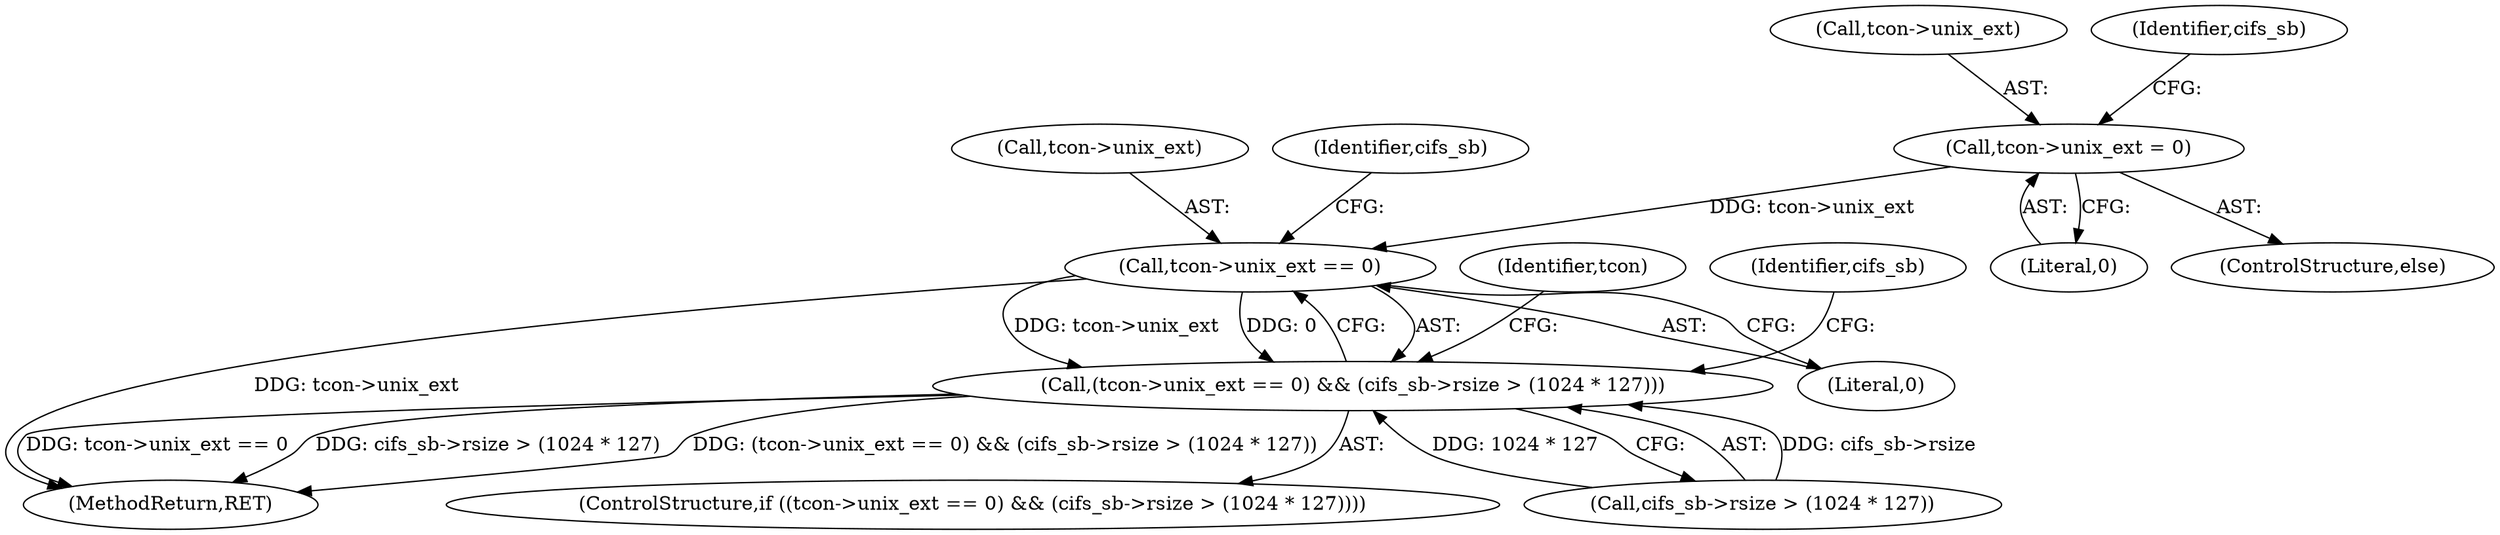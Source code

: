 digraph "0_linux_70945643722ffeac779d2529a348f99567fa5c33@pointer" {
"1000381" [label="(Call,tcon->unix_ext = 0)"];
"1000402" [label="(Call,tcon->unix_ext == 0)"];
"1000401" [label="(Call,(tcon->unix_ext == 0) && (cifs_sb->rsize > (1024 * 127)))"];
"1000400" [label="(ControlStructure,if ((tcon->unix_ext == 0) && (cifs_sb->rsize > (1024 * 127))))"];
"1000403" [label="(Call,tcon->unix_ext)"];
"1000763" [label="(MethodReturn,RET)"];
"1000430" [label="(Identifier,tcon)"];
"1000402" [label="(Call,tcon->unix_ext == 0)"];
"1000380" [label="(ControlStructure,else)"];
"1000382" [label="(Call,tcon->unix_ext)"];
"1000401" [label="(Call,(tcon->unix_ext == 0) && (cifs_sb->rsize > (1024 * 127)))"];
"1000406" [label="(Literal,0)"];
"1000417" [label="(Identifier,cifs_sb)"];
"1000407" [label="(Call,cifs_sb->rsize > (1024 * 127))"];
"1000390" [label="(Identifier,cifs_sb)"];
"1000385" [label="(Literal,0)"];
"1000409" [label="(Identifier,cifs_sb)"];
"1000381" [label="(Call,tcon->unix_ext = 0)"];
"1000381" -> "1000380"  [label="AST: "];
"1000381" -> "1000385"  [label="CFG: "];
"1000382" -> "1000381"  [label="AST: "];
"1000385" -> "1000381"  [label="AST: "];
"1000390" -> "1000381"  [label="CFG: "];
"1000381" -> "1000402"  [label="DDG: tcon->unix_ext"];
"1000402" -> "1000401"  [label="AST: "];
"1000402" -> "1000406"  [label="CFG: "];
"1000403" -> "1000402"  [label="AST: "];
"1000406" -> "1000402"  [label="AST: "];
"1000409" -> "1000402"  [label="CFG: "];
"1000401" -> "1000402"  [label="CFG: "];
"1000402" -> "1000763"  [label="DDG: tcon->unix_ext"];
"1000402" -> "1000401"  [label="DDG: tcon->unix_ext"];
"1000402" -> "1000401"  [label="DDG: 0"];
"1000401" -> "1000400"  [label="AST: "];
"1000401" -> "1000407"  [label="CFG: "];
"1000407" -> "1000401"  [label="AST: "];
"1000417" -> "1000401"  [label="CFG: "];
"1000430" -> "1000401"  [label="CFG: "];
"1000401" -> "1000763"  [label="DDG: (tcon->unix_ext == 0) && (cifs_sb->rsize > (1024 * 127))"];
"1000401" -> "1000763"  [label="DDG: tcon->unix_ext == 0"];
"1000401" -> "1000763"  [label="DDG: cifs_sb->rsize > (1024 * 127)"];
"1000407" -> "1000401"  [label="DDG: cifs_sb->rsize"];
"1000407" -> "1000401"  [label="DDG: 1024 * 127"];
}
